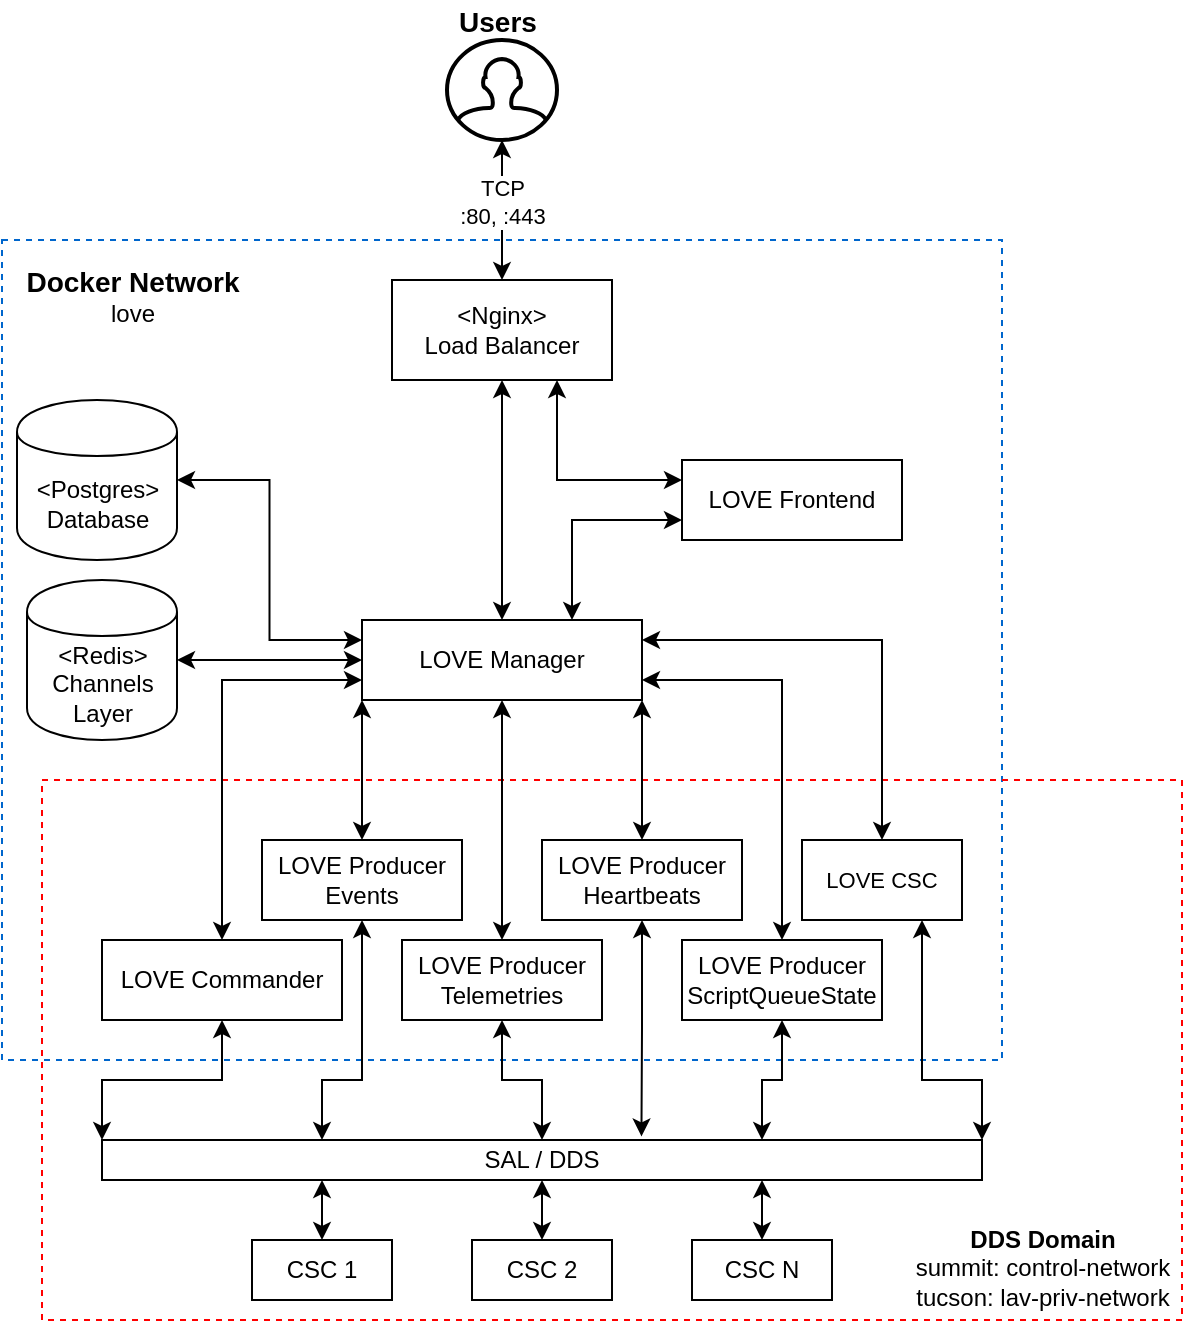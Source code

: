 <mxfile version="13.5.9" type="google"><diagram id="BgkZB6vwMwIgXc1NXLgi" name="Page-1"><mxGraphModel dx="1426" dy="891" grid="1" gridSize="10" guides="1" tooltips="1" connect="1" arrows="1" fold="1" page="1" pageScale="1" pageWidth="850" pageHeight="1100" math="0" shadow="0"><root><mxCell id="0"/><mxCell id="1" parent="0"/><mxCell id="B3xlFc2J7qiXTS54ektn-42" value="" style="rounded=0;whiteSpace=wrap;html=1;fontSize=11;fillColor=none;dashed=1;strokeColor=#0066CC;" parent="1" vertex="1"><mxGeometry x="100" y="170" width="500" height="410" as="geometry"/></mxCell><mxCell id="B3xlFc2J7qiXTS54ektn-1" value="" style="rounded=0;whiteSpace=wrap;html=1;fontSize=11;fillColor=none;dashed=1;strokeColor=#FF0000;" parent="1" vertex="1"><mxGeometry x="120" y="440" width="570" height="270" as="geometry"/></mxCell><mxCell id="B3xlFc2J7qiXTS54ektn-34" style="edgeStyle=orthogonalEdgeStyle;rounded=0;orthogonalLoop=1;jettySize=auto;html=1;exitX=0;exitY=0.75;exitDx=0;exitDy=0;entryX=0.75;entryY=0;entryDx=0;entryDy=0;endArrow=classic;endFill=1;startArrow=classic;startFill=1;" parent="1" source="qvjCgBTJGlMgqzlluGBp-1" target="qvjCgBTJGlMgqzlluGBp-2" edge="1"><mxGeometry relative="1" as="geometry"/></mxCell><mxCell id="B3xlFc2J7qiXTS54ektn-35" style="edgeStyle=orthogonalEdgeStyle;rounded=0;orthogonalLoop=1;jettySize=auto;html=1;exitX=0;exitY=0.25;exitDx=0;exitDy=0;entryX=0.75;entryY=1;entryDx=0;entryDy=0;endArrow=classic;endFill=1;startArrow=classic;startFill=1;" parent="1" source="qvjCgBTJGlMgqzlluGBp-1" target="B3xlFc2J7qiXTS54ektn-33" edge="1"><mxGeometry relative="1" as="geometry"/></mxCell><mxCell id="qvjCgBTJGlMgqzlluGBp-1" value="LOVE Frontend" style="rounded=0;whiteSpace=wrap;html=1;" parent="1" vertex="1"><mxGeometry x="440" y="280" width="110" height="40" as="geometry"/></mxCell><mxCell id="8UmO23ui6LhsL8_-t8ny-32" style="edgeStyle=orthogonalEdgeStyle;rounded=0;orthogonalLoop=1;jettySize=auto;html=1;exitX=1;exitY=0.25;exitDx=0;exitDy=0;entryX=0.5;entryY=0;entryDx=0;entryDy=0;startArrow=classic;startFill=1;endArrow=classic;endFill=1;" parent="1" source="qvjCgBTJGlMgqzlluGBp-2" target="qvjCgBTJGlMgqzlluGBp-18" edge="1"><mxGeometry relative="1" as="geometry"/></mxCell><mxCell id="B3xlFc2J7qiXTS54ektn-43" style="edgeStyle=elbowEdgeStyle;rounded=0;orthogonalLoop=1;jettySize=auto;html=1;exitX=1;exitY=1;exitDx=0;exitDy=0;entryX=0.5;entryY=0;entryDx=0;entryDy=0;startArrow=classic;startFill=1;endArrow=classic;endFill=1;elbow=vertical;" parent="1" source="qvjCgBTJGlMgqzlluGBp-2" target="B3xlFc2J7qiXTS54ektn-40" edge="1"><mxGeometry relative="1" as="geometry"/></mxCell><mxCell id="B3xlFc2J7qiXTS54ektn-44" style="edgeStyle=elbowEdgeStyle;rounded=0;orthogonalLoop=1;jettySize=auto;elbow=vertical;html=1;exitX=0;exitY=1;exitDx=0;exitDy=0;entryX=0.5;entryY=0;entryDx=0;entryDy=0;startArrow=classic;startFill=1;endArrow=classic;endFill=1;" parent="1" source="qvjCgBTJGlMgqzlluGBp-2" target="qvjCgBTJGlMgqzlluGBp-3" edge="1"><mxGeometry relative="1" as="geometry"/></mxCell><mxCell id="B3xlFc2J7qiXTS54ektn-45" style="edgeStyle=elbowEdgeStyle;rounded=0;orthogonalLoop=1;jettySize=auto;elbow=vertical;html=1;exitX=0.5;exitY=1;exitDx=0;exitDy=0;entryX=0.5;entryY=0;entryDx=0;entryDy=0;startArrow=classic;startFill=1;endArrow=classic;endFill=1;" parent="1" source="qvjCgBTJGlMgqzlluGBp-2" target="B3xlFc2J7qiXTS54ektn-37" edge="1"><mxGeometry relative="1" as="geometry"/></mxCell><mxCell id="B3xlFc2J7qiXTS54ektn-46" style="edgeStyle=elbowEdgeStyle;rounded=0;orthogonalLoop=1;jettySize=auto;elbow=vertical;html=1;exitX=1;exitY=0.75;exitDx=0;exitDy=0;startArrow=classic;startFill=1;endArrow=classic;endFill=1;entryX=0.5;entryY=0;entryDx=0;entryDy=0;" parent="1" source="qvjCgBTJGlMgqzlluGBp-2" target="B3xlFc2J7qiXTS54ektn-41" edge="1"><mxGeometry relative="1" as="geometry"><Array as="points"><mxPoint x="450" y="390"/></Array></mxGeometry></mxCell><mxCell id="B3xlFc2J7qiXTS54ektn-47" style="edgeStyle=elbowEdgeStyle;rounded=0;orthogonalLoop=1;jettySize=auto;elbow=vertical;html=1;exitX=0;exitY=0.75;exitDx=0;exitDy=0;entryX=0.5;entryY=0;entryDx=0;entryDy=0;startArrow=classic;startFill=1;endArrow=classic;endFill=1;" parent="1" source="qvjCgBTJGlMgqzlluGBp-2" target="8UmO23ui6LhsL8_-t8ny-18" edge="1"><mxGeometry relative="1" as="geometry"><Array as="points"><mxPoint x="250" y="390"/></Array></mxGeometry></mxCell><mxCell id="qvjCgBTJGlMgqzlluGBp-2" value="LOVE Manager" style="rounded=0;whiteSpace=wrap;html=1;" parent="1" vertex="1"><mxGeometry x="280" y="360" width="140" height="40" as="geometry"/></mxCell><mxCell id="B3xlFc2J7qiXTS54ektn-57" style="edgeStyle=elbowEdgeStyle;rounded=0;orthogonalLoop=1;jettySize=auto;elbow=vertical;html=1;exitX=0.5;exitY=1;exitDx=0;exitDy=0;entryX=0.25;entryY=0;entryDx=0;entryDy=0;startArrow=classic;startFill=1;endArrow=classic;endFill=1;" parent="1" source="qvjCgBTJGlMgqzlluGBp-3" target="B3xlFc2J7qiXTS54ektn-49" edge="1"><mxGeometry relative="1" as="geometry"><Array as="points"><mxPoint x="270" y="590"/></Array></mxGeometry></mxCell><mxCell id="qvjCgBTJGlMgqzlluGBp-3" value="LOVE Producer&lt;br&gt;Events" style="rounded=0;whiteSpace=wrap;html=1;" parent="1" vertex="1"><mxGeometry x="230" y="470" width="100" height="40" as="geometry"/></mxCell><mxCell id="B3xlFc2J7qiXTS54ektn-59" style="edgeStyle=elbowEdgeStyle;rounded=0;orthogonalLoop=1;jettySize=auto;elbow=vertical;html=1;exitX=0.75;exitY=1;exitDx=0;exitDy=0;entryX=1;entryY=0;entryDx=0;entryDy=0;startArrow=classic;startFill=1;endArrow=classic;endFill=1;" parent="1" source="qvjCgBTJGlMgqzlluGBp-18" target="B3xlFc2J7qiXTS54ektn-49" edge="1"><mxGeometry relative="1" as="geometry"><Array as="points"><mxPoint x="570" y="590"/></Array></mxGeometry></mxCell><mxCell id="qvjCgBTJGlMgqzlluGBp-18" value="LOVE CSC" style="rounded=0;whiteSpace=wrap;html=1;fontSize=11;" parent="1" vertex="1"><mxGeometry x="500" y="470" width="80" height="40" as="geometry"/></mxCell><mxCell id="qvjCgBTJGlMgqzlluGBp-36" value="&lt;span style=&quot;font-size: 14px&quot;&gt;Docker Network&lt;/span&gt;&lt;br&gt;&lt;span style=&quot;font-weight: normal&quot;&gt;&lt;font style=&quot;font-size: 12px&quot;&gt;love&lt;/font&gt;&lt;/span&gt;" style="text;html=1;resizable=0;points=[];autosize=1;align=center;verticalAlign=top;spacingTop=-4;fontSize=11;fontStyle=1" parent="1" vertex="1"><mxGeometry x="105" y="180" width="120" height="30" as="geometry"/></mxCell><mxCell id="8UmO23ui6LhsL8_-t8ny-15" style="edgeStyle=orthogonalEdgeStyle;rounded=0;orthogonalLoop=1;jettySize=auto;html=1;entryX=0;entryY=0.25;entryDx=0;entryDy=0;startArrow=classic;startFill=1;exitX=1;exitY=0.5;exitDx=0;exitDy=0;" parent="1" source="8UmO23ui6LhsL8_-t8ny-5" target="qvjCgBTJGlMgqzlluGBp-2" edge="1"><mxGeometry relative="1" as="geometry"/></mxCell><mxCell id="8UmO23ui6LhsL8_-t8ny-5" value="&amp;lt;Postgres&amp;gt;&lt;br&gt;Database" style="shape=cylinder;whiteSpace=wrap;html=1;boundedLbl=1;backgroundOutline=1;" parent="1" vertex="1"><mxGeometry x="107.5" y="250" width="80" height="80" as="geometry"/></mxCell><mxCell id="B3xlFc2J7qiXTS54ektn-55" style="edgeStyle=elbowEdgeStyle;rounded=0;orthogonalLoop=1;jettySize=auto;elbow=vertical;html=1;exitX=0.5;exitY=1;exitDx=0;exitDy=0;entryX=0;entryY=0;entryDx=0;entryDy=0;startArrow=classic;startFill=1;endArrow=classic;endFill=1;" parent="1" source="8UmO23ui6LhsL8_-t8ny-18" target="B3xlFc2J7qiXTS54ektn-49" edge="1"><mxGeometry relative="1" as="geometry"/></mxCell><mxCell id="8UmO23ui6LhsL8_-t8ny-18" value="LOVE Commander" style="rounded=0;whiteSpace=wrap;html=1;" parent="1" vertex="1"><mxGeometry x="150" y="520" width="120" height="40" as="geometry"/></mxCell><mxCell id="Tj-qGKXpabKQaxW90YGE-97" style="edgeStyle=orthogonalEdgeStyle;rounded=0;orthogonalLoop=1;jettySize=auto;html=1;entryX=0;entryY=0.5;entryDx=0;entryDy=0;startArrow=classic;startFill=1;endArrow=classic;endFill=1;exitX=1;exitY=0.5;exitDx=0;exitDy=0;" parent="1" source="Tj-qGKXpabKQaxW90YGE-96" target="qvjCgBTJGlMgqzlluGBp-2" edge="1"><mxGeometry relative="1" as="geometry"><Array as="points"><mxPoint x="200" y="380"/><mxPoint x="200" y="380"/></Array></mxGeometry></mxCell><mxCell id="Tj-qGKXpabKQaxW90YGE-96" value="&amp;lt;Redis&amp;gt;&lt;br&gt;Channels Layer" style="shape=cylinder;whiteSpace=wrap;html=1;boundedLbl=1;backgroundOutline=1;" parent="1" vertex="1"><mxGeometry x="112.5" y="340" width="75" height="80" as="geometry"/></mxCell><mxCell id="B3xlFc2J7qiXTS54ektn-2" value="&lt;span style=&quot;font-size: 12px&quot;&gt;DDS Domain&lt;br&gt;&lt;span style=&quot;font-weight: normal&quot;&gt;summit: control-network&lt;br&gt;tucson: lav-priv-network&lt;/span&gt;&lt;br&gt;&lt;/span&gt;" style="text;html=1;resizable=0;points=[];autosize=1;align=center;verticalAlign=top;spacingTop=-4;fontSize=11;fontStyle=1" parent="1" vertex="1"><mxGeometry x="550" y="660" width="140" height="40" as="geometry"/></mxCell><mxCell id="B3xlFc2J7qiXTS54ektn-36" style="rounded=0;orthogonalLoop=1;jettySize=auto;html=1;exitX=0.5;exitY=1;exitDx=0;exitDy=0;entryX=0.5;entryY=0;entryDx=0;entryDy=0;endArrow=classic;endFill=1;startArrow=classic;startFill=1;" parent="1" source="B3xlFc2J7qiXTS54ektn-33" target="qvjCgBTJGlMgqzlluGBp-2" edge="1"><mxGeometry relative="1" as="geometry"/></mxCell><mxCell id="B3xlFc2J7qiXTS54ektn-33" value="&amp;lt;Nginx&amp;gt;&lt;br&gt;Load Balancer" style="rounded=0;whiteSpace=wrap;html=1;" parent="1" vertex="1"><mxGeometry x="295" y="190" width="110" height="50" as="geometry"/></mxCell><mxCell id="B3xlFc2J7qiXTS54ektn-56" style="edgeStyle=elbowEdgeStyle;rounded=0;orthogonalLoop=1;jettySize=auto;elbow=vertical;html=1;exitX=0.5;exitY=1;exitDx=0;exitDy=0;startArrow=classic;startFill=1;endArrow=classic;endFill=1;" parent="1" source="B3xlFc2J7qiXTS54ektn-37" target="B3xlFc2J7qiXTS54ektn-49" edge="1"><mxGeometry relative="1" as="geometry"/></mxCell><mxCell id="B3xlFc2J7qiXTS54ektn-37" value="LOVE Producer&lt;br&gt;Telemetries" style="rounded=0;whiteSpace=wrap;html=1;" parent="1" vertex="1"><mxGeometry x="300" y="520" width="100" height="40" as="geometry"/></mxCell><mxCell id="B3xlFc2J7qiXTS54ektn-39" style="edgeStyle=none;rounded=0;orthogonalLoop=1;jettySize=auto;html=1;exitX=0.5;exitY=0;exitDx=0;exitDy=0;startArrow=classic;startFill=1;endArrow=classic;endFill=1;" parent="1" source="B3xlFc2J7qiXTS54ektn-37" target="B3xlFc2J7qiXTS54ektn-37" edge="1"><mxGeometry relative="1" as="geometry"/></mxCell><mxCell id="B3xlFc2J7qiXTS54ektn-60" style="edgeStyle=elbowEdgeStyle;rounded=0;orthogonalLoop=1;jettySize=auto;elbow=vertical;html=1;exitX=0.5;exitY=1;exitDx=0;exitDy=0;entryX=0.613;entryY=-0.09;entryDx=0;entryDy=0;entryPerimeter=0;startArrow=classic;startFill=1;endArrow=classic;endFill=1;" parent="1" source="B3xlFc2J7qiXTS54ektn-40" target="B3xlFc2J7qiXTS54ektn-49" edge="1"><mxGeometry relative="1" as="geometry"/></mxCell><mxCell id="B3xlFc2J7qiXTS54ektn-40" value="LOVE Producer&lt;br&gt;Heartbeats" style="rounded=0;whiteSpace=wrap;html=1;" parent="1" vertex="1"><mxGeometry x="370" y="470" width="100" height="40" as="geometry"/></mxCell><mxCell id="B3xlFc2J7qiXTS54ektn-58" style="edgeStyle=elbowEdgeStyle;rounded=0;orthogonalLoop=1;jettySize=auto;elbow=vertical;html=1;entryX=0.75;entryY=0;entryDx=0;entryDy=0;startArrow=classic;startFill=1;endArrow=classic;endFill=1;" parent="1" source="B3xlFc2J7qiXTS54ektn-41" target="B3xlFc2J7qiXTS54ektn-49" edge="1"><mxGeometry relative="1" as="geometry"/></mxCell><mxCell id="B3xlFc2J7qiXTS54ektn-41" value="LOVE Producer&lt;br&gt;ScriptQueueState" style="rounded=0;whiteSpace=wrap;html=1;" parent="1" vertex="1"><mxGeometry x="440" y="520" width="100" height="40" as="geometry"/></mxCell><mxCell id="B3xlFc2J7qiXTS54ektn-54" style="edgeStyle=elbowEdgeStyle;rounded=0;orthogonalLoop=1;jettySize=auto;elbow=vertical;html=1;entryX=0.25;entryY=1;entryDx=0;entryDy=0;startArrow=classic;startFill=1;endArrow=classic;endFill=1;" parent="1" source="B3xlFc2J7qiXTS54ektn-48" target="B3xlFc2J7qiXTS54ektn-49" edge="1"><mxGeometry relative="1" as="geometry"/></mxCell><mxCell id="B3xlFc2J7qiXTS54ektn-48" value="CSC 1" style="rounded=0;whiteSpace=wrap;html=1;" parent="1" vertex="1"><mxGeometry x="225" y="670" width="70" height="30" as="geometry"/></mxCell><mxCell id="B3xlFc2J7qiXTS54ektn-49" value="SAL / DDS" style="rounded=0;whiteSpace=wrap;html=1;" parent="1" vertex="1"><mxGeometry x="150" y="620" width="440" height="20" as="geometry"/></mxCell><mxCell id="B3xlFc2J7qiXTS54ektn-53" style="edgeStyle=elbowEdgeStyle;rounded=0;orthogonalLoop=1;jettySize=auto;elbow=vertical;html=1;entryX=0.5;entryY=1;entryDx=0;entryDy=0;startArrow=classic;startFill=1;endArrow=classic;endFill=1;" parent="1" source="B3xlFc2J7qiXTS54ektn-50" target="B3xlFc2J7qiXTS54ektn-49" edge="1"><mxGeometry relative="1" as="geometry"/></mxCell><mxCell id="B3xlFc2J7qiXTS54ektn-50" value="CSC 2" style="rounded=0;whiteSpace=wrap;html=1;" parent="1" vertex="1"><mxGeometry x="335" y="670" width="70" height="30" as="geometry"/></mxCell><mxCell id="B3xlFc2J7qiXTS54ektn-52" style="edgeStyle=elbowEdgeStyle;rounded=0;orthogonalLoop=1;jettySize=auto;elbow=vertical;html=1;entryX=0.75;entryY=1;entryDx=0;entryDy=0;startArrow=classic;startFill=1;endArrow=classic;endFill=1;" parent="1" source="B3xlFc2J7qiXTS54ektn-51" target="B3xlFc2J7qiXTS54ektn-49" edge="1"><mxGeometry relative="1" as="geometry"/></mxCell><mxCell id="B3xlFc2J7qiXTS54ektn-51" value="CSC N" style="rounded=0;whiteSpace=wrap;html=1;" parent="1" vertex="1"><mxGeometry x="445" y="670" width="70" height="30" as="geometry"/></mxCell><mxCell id="B3xlFc2J7qiXTS54ektn-62" style="edgeStyle=elbowEdgeStyle;rounded=0;orthogonalLoop=1;jettySize=auto;elbow=horizontal;html=1;entryX=0.5;entryY=0;entryDx=0;entryDy=0;startArrow=classic;startFill=1;endArrow=classic;endFill=1;" parent="1" source="B3xlFc2J7qiXTS54ektn-61" target="B3xlFc2J7qiXTS54ektn-33" edge="1"><mxGeometry relative="1" as="geometry"/></mxCell><mxCell id="B3xlFc2J7qiXTS54ektn-63" value="TCP&lt;br&gt;:80, :443" style="edgeLabel;html=1;align=center;verticalAlign=middle;resizable=0;points=[];" parent="B3xlFc2J7qiXTS54ektn-62" vertex="1" connectable="0"><mxGeometry x="-0.064" relative="1" as="geometry"><mxPoint x="-0.2" y="-2.4" as="offset"/></mxGeometry></mxCell><mxCell id="B3xlFc2J7qiXTS54ektn-61" value="" style="html=1;verticalLabelPosition=bottom;align=center;labelBackgroundColor=#ffffff;verticalAlign=top;strokeWidth=2;shadow=0;dashed=0;shape=mxgraph.ios7.icons.user;" parent="1" vertex="1"><mxGeometry x="322.5" y="70" width="55" height="50" as="geometry"/></mxCell><UserObject label="&lt;b&gt;&lt;font style=&quot;font-size: 14px&quot;&gt;Users&lt;/font&gt;&lt;/b&gt;" placeholders="1" name="Variable" id="B3xlFc2J7qiXTS54ektn-66"><mxCell style="text;html=1;strokeColor=none;fillColor=none;align=center;verticalAlign=middle;whiteSpace=wrap;overflow=hidden;dashed=1;" parent="1" vertex="1"><mxGeometry x="322.5" y="50" width="50" height="20" as="geometry"/></mxCell></UserObject></root></mxGraphModel></diagram></mxfile>